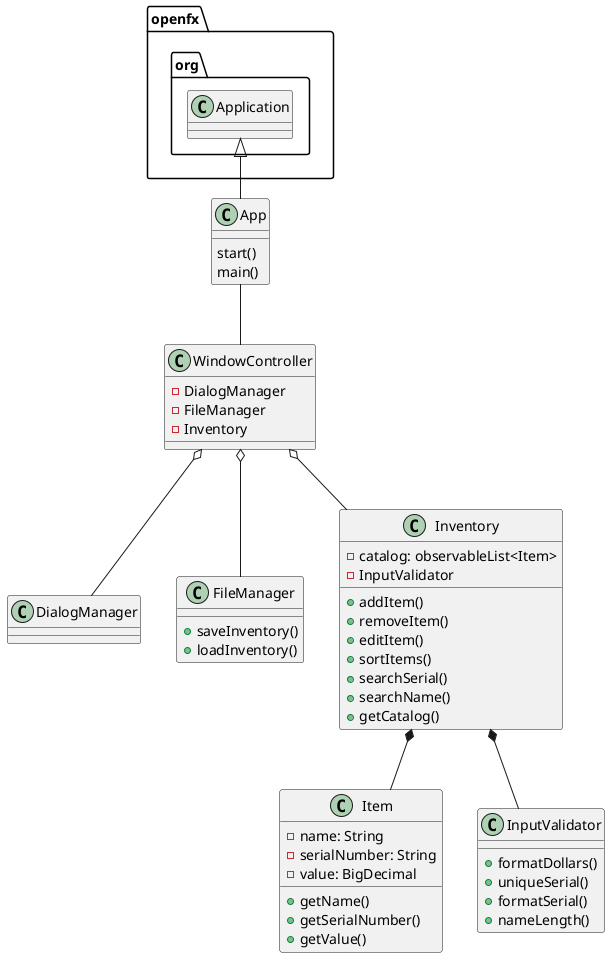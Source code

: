 @startuml
class App{
start()
main()
}

class WindowController{
-DialogManager
-FileManager
-Inventory

}

class DialogManager{

}

class FileManager{
+saveInventory()
+loadInventory()

}

class Inventory{
- catalog: observableList<Item>
- InputValidator

+addItem()
+removeItem()
+editItem()
+sortItems()
+searchSerial()
+searchName()
+getCatalog()
}

class Item{
-name: String
-serialNumber: String
-value: BigDecimal

+getName()
+getSerialNumber()
+getValue()

}

class InputValidator{
+ formatDollars()
+ uniqueSerial()
+ formatSerial()
+ nameLength()
}

openfx.org.Application <|-- App
App -- WindowController
WindowController o-- DialogManager
WindowController o-- FileManager
WindowController o-- Inventory
Inventory *-- Item
Inventory *-- InputValidator
@enduml
